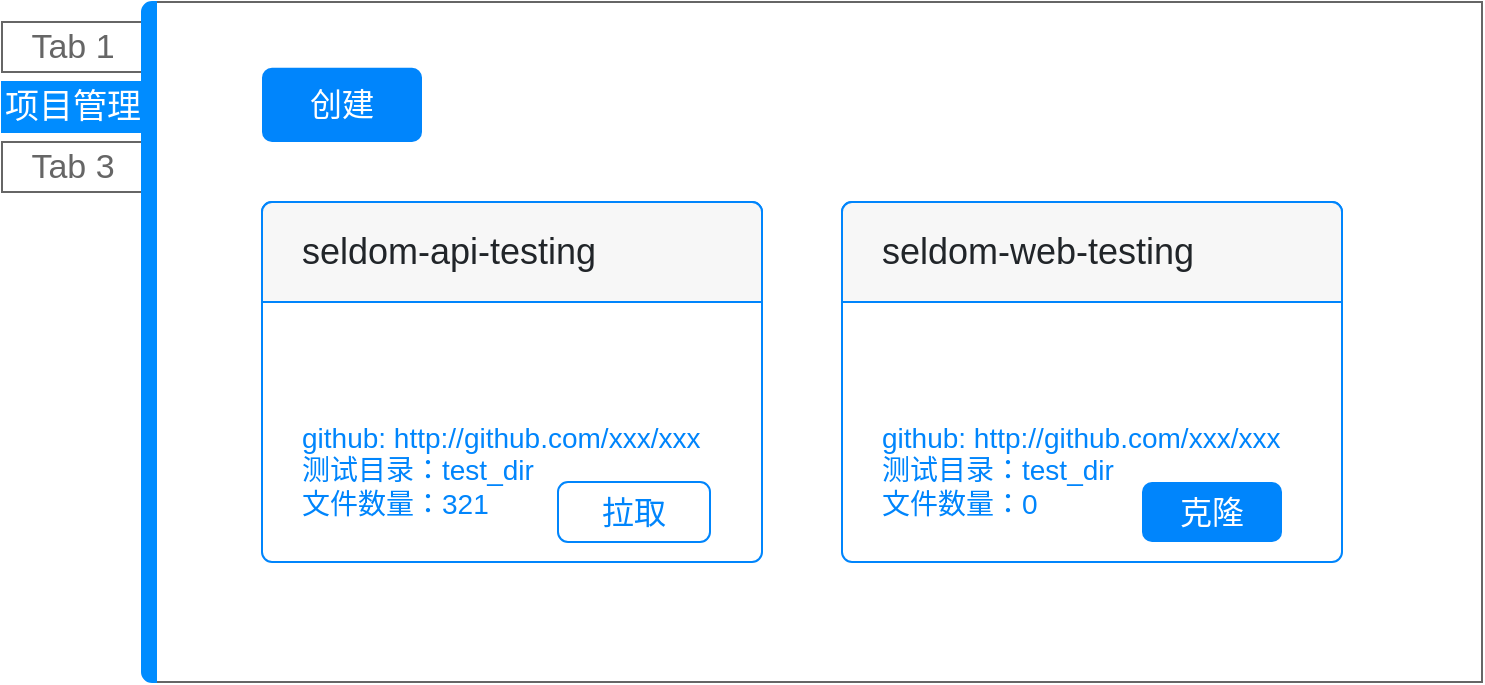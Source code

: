 <mxfile>
    <diagram id="GofeY0m8e1OVXqnM-FnF" name="Page-1">
        <mxGraphModel dx="932" dy="819" grid="1" gridSize="10" guides="1" tooltips="1" connect="1" arrows="1" fold="1" page="1" pageScale="1" pageWidth="827" pageHeight="1169" math="0" shadow="0">
            <root>
                <mxCell id="0"/>
                <mxCell id="1" parent="0"/>
                <mxCell id="2" value="" style="strokeWidth=1;shadow=0;dashed=0;align=center;html=1;shape=mxgraph.mockup.containers.marginRect2;rectMarginLeft=67;strokeColor=#666666;gradientColor=none;" vertex="1" parent="1">
                    <mxGeometry x="70" y="90" width="730" height="340" as="geometry"/>
                </mxCell>
                <mxCell id="3" value="Tab 1" style="strokeColor=inherit;fillColor=inherit;gradientColor=inherit;strokeWidth=1;shadow=0;dashed=0;align=center;html=1;shape=mxgraph.mockup.containers.rrect;rSize=0;fontSize=17;fontColor=#666666;" vertex="1" parent="2">
                    <mxGeometry width="70" height="25" relative="1" as="geometry">
                        <mxPoint x="-10" y="10" as="offset"/>
                    </mxGeometry>
                </mxCell>
                <mxCell id="4" value="项目管理" style="strokeWidth=1;shadow=0;dashed=0;align=center;html=1;shape=mxgraph.mockup.containers.rrect;rSize=0;fontSize=17;fontColor=#ffffff;strokeColor=#008cff;fillColor=#008cff;" vertex="1" parent="2">
                    <mxGeometry width="70" height="25" relative="1" as="geometry">
                        <mxPoint x="-10" y="40" as="offset"/>
                    </mxGeometry>
                </mxCell>
                <mxCell id="5" value="Tab 3" style="strokeColor=inherit;fillColor=inherit;gradientColor=inherit;strokeWidth=1;shadow=0;dashed=0;align=center;html=1;shape=mxgraph.mockup.containers.rrect;rSize=0;fontSize=17;fontColor=#666666;" vertex="1" parent="2">
                    <mxGeometry width="70" height="25" relative="1" as="geometry">
                        <mxPoint x="-10" y="70" as="offset"/>
                    </mxGeometry>
                </mxCell>
                <mxCell id="6" value="" style="strokeWidth=1;shadow=0;dashed=0;align=center;html=1;shape=mxgraph.mockup.containers.leftButton;rSize=5;strokeColor=#008cff;fillColor=#008cff;resizeHeight=1;movable=0;deletable=0;" vertex="1" parent="2">
                    <mxGeometry width="7" height="340" relative="1" as="geometry">
                        <mxPoint x="60" as="offset"/>
                    </mxGeometry>
                </mxCell>
                <mxCell id="7" value="创建" style="html=1;shadow=0;dashed=0;shape=mxgraph.bootstrap.rrect;rSize=5;strokeColor=none;strokeWidth=1;fillColor=#0085FC;fontColor=#FFFFFF;whiteSpace=wrap;align=center;verticalAlign=middle;spacingLeft=0;fontStyle=0;fontSize=16;spacing=5;" vertex="1" parent="2">
                    <mxGeometry x="120" y="32.9" width="80" height="37.1" as="geometry"/>
                </mxCell>
                <mxCell id="8" value="&lt;br&gt;github: http://github.com/xxx/xxx&lt;br&gt;测试目录：test_dir&lt;br&gt;文件数量：321&lt;br&gt;" style="html=1;shadow=0;dashed=0;shape=mxgraph.bootstrap.rrect;rSize=5;strokeColor=#0085FC;html=1;whiteSpace=wrap;fillColor=#ffffff;fontColor=#0085FC;verticalAlign=bottom;align=left;spacing=20;spacingBottom=0;fontSize=14;" vertex="1" parent="2">
                    <mxGeometry x="120" y="100" width="250" height="180" as="geometry"/>
                </mxCell>
                <mxCell id="9" value="seldom-api-testing" style="html=1;shadow=0;dashed=0;shape=mxgraph.bootstrap.topButton;rSize=5;perimeter=none;whiteSpace=wrap;fillColor=#F7F7F7;strokeColor=#0085FC;fontColor=#212529;resizeWidth=1;fontSize=18;align=left;spacing=20;" vertex="1" parent="8">
                    <mxGeometry width="250" height="50" relative="1" as="geometry"/>
                </mxCell>
                <mxCell id="14" value="拉取" style="html=1;shadow=0;dashed=0;shape=mxgraph.bootstrap.rrect;rSize=5;strokeColor=#0085FC;strokeWidth=1;fillColor=none;fontColor=#0085FC;whiteSpace=wrap;align=center;verticalAlign=middle;spacingLeft=0;fontStyle=0;fontSize=16;spacing=5;" vertex="1" parent="8">
                    <mxGeometry x="148" y="140" width="76" height="30" as="geometry"/>
                </mxCell>
                <mxCell id="11" value="&lt;br&gt;github: http://github.com/xxx/xxx&lt;br&gt;测试目录：test_dir&lt;br&gt;文件数量：0" style="html=1;shadow=0;dashed=0;shape=mxgraph.bootstrap.rrect;rSize=5;strokeColor=#0085FC;html=1;whiteSpace=wrap;fillColor=#ffffff;fontColor=#0085FC;verticalAlign=bottom;align=left;spacing=20;spacingBottom=0;fontSize=14;" vertex="1" parent="2">
                    <mxGeometry x="410" y="100" width="250" height="180" as="geometry"/>
                </mxCell>
                <mxCell id="12" value="seldom-web-testing" style="html=1;shadow=0;dashed=0;shape=mxgraph.bootstrap.topButton;rSize=5;perimeter=none;whiteSpace=wrap;fillColor=#F7F7F7;strokeColor=#0085FC;fontColor=#212529;resizeWidth=1;fontSize=18;align=left;spacing=20;" vertex="1" parent="11">
                    <mxGeometry width="250" height="50" relative="1" as="geometry"/>
                </mxCell>
                <mxCell id="13" value="克隆" style="html=1;shadow=0;dashed=0;shape=mxgraph.bootstrap.rrect;rSize=5;strokeColor=none;strokeWidth=1;fillColor=#0085FC;fontColor=#FFFFFF;whiteSpace=wrap;align=center;verticalAlign=middle;spacingLeft=0;fontStyle=0;fontSize=16;spacing=5;" vertex="1" parent="11">
                    <mxGeometry x="150" y="140" width="70" height="30" as="geometry"/>
                </mxCell>
            </root>
        </mxGraphModel>
    </diagram>
</mxfile>
